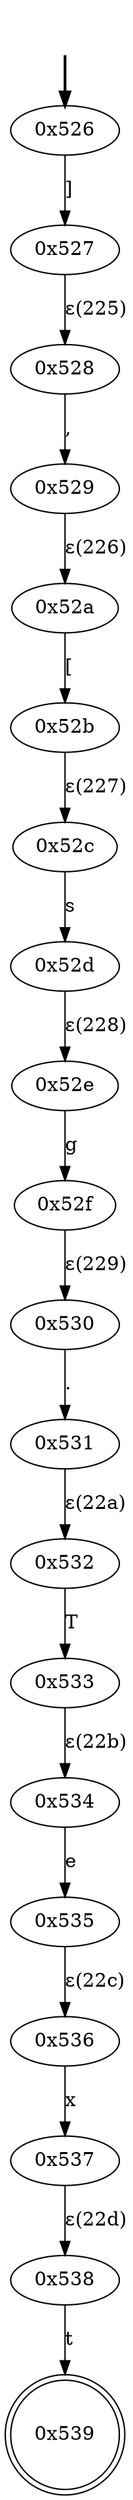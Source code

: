 digraph {
	fake [style=invisible]
	"0x526" [root=true]
	"0x527"
	"0x528"
	"0x529"
	"0x52a"
	"0x52b"
	"0x52c"
	"0x52d"
	"0x52e"
	"0x52f"
	"0x530"
	"0x531"
	"0x532"
	"0x533"
	"0x534"
	"0x535"
	"0x536"
	"0x537"
	"0x538"
	"0x539" [shape=doublecircle]
	fake -> "0x526" [style=bold]
	"0x526" -> "0x527" [label="]"]
	"0x528" -> "0x529" [label=","]
	"0x527" -> "0x528" [label="ε(225)"]
	"0x52a" -> "0x52b" [label="["]
	"0x529" -> "0x52a" [label="ε(226)"]
	"0x52c" -> "0x52d" [label=s]
	"0x52b" -> "0x52c" [label="ε(227)"]
	"0x52e" -> "0x52f" [label=g]
	"0x52d" -> "0x52e" [label="ε(228)"]
	"0x530" -> "0x531" [label="."]
	"0x52f" -> "0x530" [label="ε(229)"]
	"0x532" -> "0x533" [label=T]
	"0x531" -> "0x532" [label="ε(22a)"]
	"0x534" -> "0x535" [label=e]
	"0x533" -> "0x534" [label="ε(22b)"]
	"0x536" -> "0x537" [label=x]
	"0x535" -> "0x536" [label="ε(22c)"]
	"0x538" -> "0x539" [label=t]
	"0x537" -> "0x538" [label="ε(22d)"]
}
